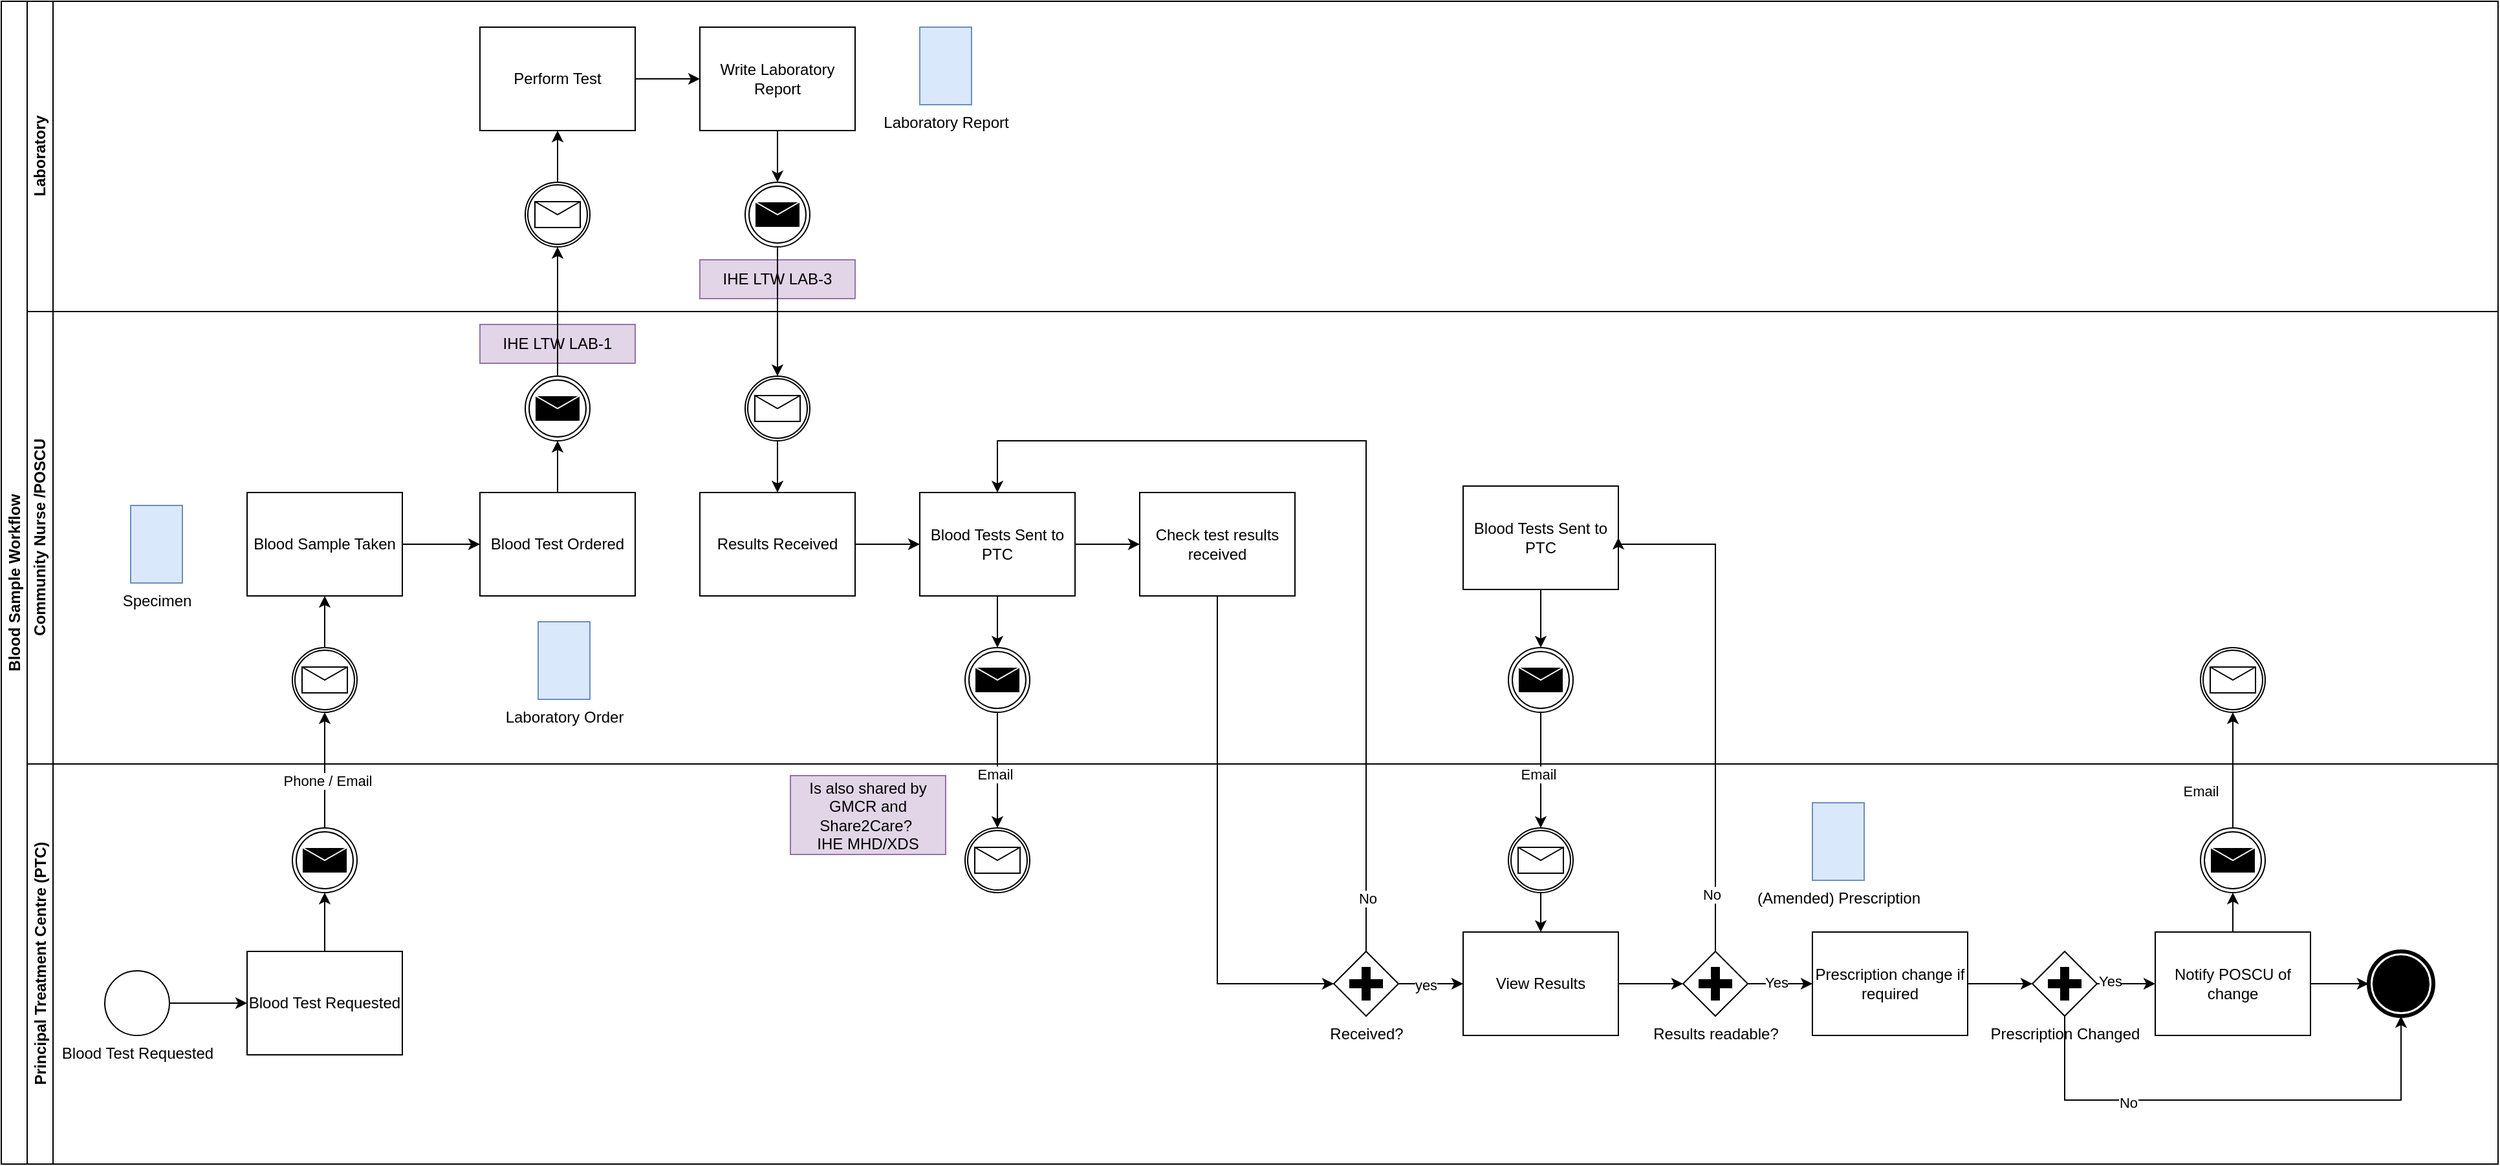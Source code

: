 <mxfile version="27.2.0">
  <diagram name="Page-1" id="I6yiy8-FwmSt9BRKA5Un">
    <mxGraphModel grid="1" page="1" gridSize="10" guides="1" tooltips="1" connect="1" arrows="1" fold="1" pageScale="1" pageWidth="827" pageHeight="1169" math="0" shadow="0">
      <root>
        <mxCell id="0" />
        <mxCell id="1" parent="0" />
        <mxCell id="Orzkbio7bsuzaI2YOfJl-1" value="Blood Sample Workflow" style="swimlane;html=1;childLayout=stackLayout;resizeParent=1;resizeParentMax=0;horizontal=0;startSize=20;horizontalStack=0;whiteSpace=wrap;" vertex="1" parent="1">
          <mxGeometry x="170" y="270" width="1930" height="899.5" as="geometry" />
        </mxCell>
        <mxCell id="Orzkbio7bsuzaI2YOfJl-2" value="Laboratory" style="swimlane;html=1;startSize=20;horizontal=0;" vertex="1" parent="Orzkbio7bsuzaI2YOfJl-1">
          <mxGeometry x="20" width="1910" height="240" as="geometry" />
        </mxCell>
        <mxCell id="Orzkbio7bsuzaI2YOfJl-20" value="" style="points=[[0.145,0.145,0],[0.5,0,0],[0.855,0.145,0],[1,0.5,0],[0.855,0.855,0],[0.5,1,0],[0.145,0.855,0],[0,0.5,0]];shape=mxgraph.bpmn.event;html=1;verticalLabelPosition=bottom;labelBackgroundColor=#ffffff;verticalAlign=top;align=center;perimeter=ellipsePerimeter;outlineConnect=0;aspect=fixed;outline=catching;symbol=message;" vertex="1" parent="Orzkbio7bsuzaI2YOfJl-2">
          <mxGeometry x="385" y="140" width="50" height="50" as="geometry" />
        </mxCell>
        <mxCell id="Orzkbio7bsuzaI2YOfJl-21" value="Perform Test" style="points=[[0.25,0,0],[0.5,0,0],[0.75,0,0],[1,0.25,0],[1,0.5,0],[1,0.75,0],[0.75,1,0],[0.5,1,0],[0.25,1,0],[0,0.75,0],[0,0.5,0],[0,0.25,0]];shape=mxgraph.bpmn.task2;whiteSpace=wrap;rectStyle=rounded;size=10;html=1;container=1;expand=0;collapsible=0;taskMarker=abstract;" vertex="1" parent="Orzkbio7bsuzaI2YOfJl-2">
          <mxGeometry x="350" y="20" width="120" height="80" as="geometry" />
        </mxCell>
        <mxCell id="Orzkbio7bsuzaI2YOfJl-24" style="edgeStyle=orthogonalEdgeStyle;rounded=0;orthogonalLoop=1;jettySize=auto;html=1;entryX=0.5;entryY=1;entryDx=0;entryDy=0;entryPerimeter=0;" edge="1" parent="Orzkbio7bsuzaI2YOfJl-2" source="Orzkbio7bsuzaI2YOfJl-20" target="Orzkbio7bsuzaI2YOfJl-21">
          <mxGeometry relative="1" as="geometry" />
        </mxCell>
        <mxCell id="Orzkbio7bsuzaI2YOfJl-27" value="" style="points=[[0.145,0.145,0],[0.5,0,0],[0.855,0.145,0],[1,0.5,0],[0.855,0.855,0],[0.5,1,0],[0.145,0.855,0],[0,0.5,0]];shape=mxgraph.bpmn.event;html=1;verticalLabelPosition=bottom;labelBackgroundColor=#ffffff;verticalAlign=top;align=center;perimeter=ellipsePerimeter;outlineConnect=0;aspect=fixed;outline=throwing;symbol=message;" vertex="1" parent="Orzkbio7bsuzaI2YOfJl-2">
          <mxGeometry x="555" y="140" width="50" height="50" as="geometry" />
        </mxCell>
        <mxCell id="Orzkbio7bsuzaI2YOfJl-30" value="Laboratory Report" style="shape=mxgraph.bpmn.data2;labelPosition=center;verticalLabelPosition=bottom;align=center;verticalAlign=top;size=15;html=1;bpmnTransferType=output;fillColor=#dae8fc;strokeColor=#6c8ebf;" vertex="1" parent="Orzkbio7bsuzaI2YOfJl-2">
          <mxGeometry x="690" y="20" width="40" height="60" as="geometry" />
        </mxCell>
        <mxCell id="Orzkbio7bsuzaI2YOfJl-35" value="IHE LTW LAB-3" style="rounded=0;whiteSpace=wrap;html=1;fillColor=#e1d5e7;strokeColor=#9673a6;" vertex="1" parent="Orzkbio7bsuzaI2YOfJl-2">
          <mxGeometry x="520" y="200" width="120" height="30" as="geometry" />
        </mxCell>
        <mxCell id="Orzkbio7bsuzaI2YOfJl-5" value="Community Nurse /POSCU" style="swimlane;html=1;startSize=20;horizontal=0;" vertex="1" parent="Orzkbio7bsuzaI2YOfJl-1">
          <mxGeometry x="20" y="240" width="1910" height="350" as="geometry" />
        </mxCell>
        <mxCell id="Orzkbio7bsuzaI2YOfJl-11" value="" style="points=[[0.145,0.145,0],[0.5,0,0],[0.855,0.145,0],[1,0.5,0],[0.855,0.855,0],[0.5,1,0],[0.145,0.855,0],[0,0.5,0]];shape=mxgraph.bpmn.event;html=1;verticalLabelPosition=bottom;labelBackgroundColor=#ffffff;verticalAlign=top;align=center;perimeter=ellipsePerimeter;outlineConnect=0;aspect=fixed;outline=catching;symbol=message;" vertex="1" parent="Orzkbio7bsuzaI2YOfJl-5">
          <mxGeometry x="205" y="260" width="50" height="50" as="geometry" />
        </mxCell>
        <mxCell id="Orzkbio7bsuzaI2YOfJl-18" style="edgeStyle=orthogonalEdgeStyle;rounded=0;orthogonalLoop=1;jettySize=auto;html=1;" edge="1" parent="Orzkbio7bsuzaI2YOfJl-5" source="Orzkbio7bsuzaI2YOfJl-14" target="Orzkbio7bsuzaI2YOfJl-17">
          <mxGeometry relative="1" as="geometry" />
        </mxCell>
        <mxCell id="Orzkbio7bsuzaI2YOfJl-14" value="Blood Sample Taken" style="points=[[0.25,0,0],[0.5,0,0],[0.75,0,0],[1,0.25,0],[1,0.5,0],[1,0.75,0],[0.75,1,0],[0.5,1,0],[0.25,1,0],[0,0.75,0],[0,0.5,0],[0,0.25,0]];shape=mxgraph.bpmn.task2;whiteSpace=wrap;rectStyle=rounded;size=10;html=1;container=1;expand=0;collapsible=0;taskMarker=abstract;" vertex="1" parent="Orzkbio7bsuzaI2YOfJl-5">
          <mxGeometry x="170" y="140" width="120" height="80" as="geometry" />
        </mxCell>
        <mxCell id="Orzkbio7bsuzaI2YOfJl-15" style="edgeStyle=orthogonalEdgeStyle;rounded=0;orthogonalLoop=1;jettySize=auto;html=1;entryX=0.5;entryY=1;entryDx=0;entryDy=0;entryPerimeter=0;" edge="1" parent="Orzkbio7bsuzaI2YOfJl-5" source="Orzkbio7bsuzaI2YOfJl-11" target="Orzkbio7bsuzaI2YOfJl-14">
          <mxGeometry relative="1" as="geometry" />
        </mxCell>
        <mxCell id="Orzkbio7bsuzaI2YOfJl-16" value="Specimen" style="shape=mxgraph.bpmn.data2;labelPosition=center;verticalLabelPosition=bottom;align=center;verticalAlign=top;size=15;html=1;bpmnTransferType=output;fillColor=#dae8fc;strokeColor=#6c8ebf;" vertex="1" parent="Orzkbio7bsuzaI2YOfJl-5">
          <mxGeometry x="80" y="150" width="40" height="60" as="geometry" />
        </mxCell>
        <mxCell id="Orzkbio7bsuzaI2YOfJl-17" value="Blood Test Ordered" style="points=[[0.25,0,0],[0.5,0,0],[0.75,0,0],[1,0.25,0],[1,0.5,0],[1,0.75,0],[0.75,1,0],[0.5,1,0],[0.25,1,0],[0,0.75,0],[0,0.5,0],[0,0.25,0]];shape=mxgraph.bpmn.task2;whiteSpace=wrap;rectStyle=rounded;size=10;html=1;container=1;expand=0;collapsible=0;taskMarker=abstract;" vertex="1" parent="Orzkbio7bsuzaI2YOfJl-5">
          <mxGeometry x="350" y="140" width="120" height="80" as="geometry" />
        </mxCell>
        <mxCell id="Orzkbio7bsuzaI2YOfJl-19" value="" style="points=[[0.145,0.145,0],[0.5,0,0],[0.855,0.145,0],[1,0.5,0],[0.855,0.855,0],[0.5,1,0],[0.145,0.855,0],[0,0.5,0]];shape=mxgraph.bpmn.event;html=1;verticalLabelPosition=bottom;labelBackgroundColor=#ffffff;verticalAlign=top;align=center;perimeter=ellipsePerimeter;outlineConnect=0;aspect=fixed;outline=throwing;symbol=message;" vertex="1" parent="Orzkbio7bsuzaI2YOfJl-5">
          <mxGeometry x="385" y="50" width="50" height="50" as="geometry" />
        </mxCell>
        <mxCell id="Orzkbio7bsuzaI2YOfJl-22" style="edgeStyle=orthogonalEdgeStyle;rounded=0;orthogonalLoop=1;jettySize=auto;html=1;entryX=0.5;entryY=1;entryDx=0;entryDy=0;entryPerimeter=0;" edge="1" parent="Orzkbio7bsuzaI2YOfJl-5" source="Orzkbio7bsuzaI2YOfJl-17" target="Orzkbio7bsuzaI2YOfJl-19">
          <mxGeometry relative="1" as="geometry" />
        </mxCell>
        <mxCell id="Orzkbio7bsuzaI2YOfJl-29" value="Laboratory Order" style="shape=mxgraph.bpmn.data2;labelPosition=center;verticalLabelPosition=bottom;align=center;verticalAlign=top;size=15;html=1;bpmnTransferType=output;fillColor=#dae8fc;strokeColor=#6c8ebf;" vertex="1" parent="Orzkbio7bsuzaI2YOfJl-5">
          <mxGeometry x="395" y="240" width="40" height="60" as="geometry" />
        </mxCell>
        <mxCell id="Orzkbio7bsuzaI2YOfJl-37" style="edgeStyle=orthogonalEdgeStyle;rounded=0;orthogonalLoop=1;jettySize=auto;html=1;" edge="1" parent="Orzkbio7bsuzaI2YOfJl-5" source="Orzkbio7bsuzaI2YOfJl-31" target="Orzkbio7bsuzaI2YOfJl-36">
          <mxGeometry relative="1" as="geometry" />
        </mxCell>
        <mxCell id="Orzkbio7bsuzaI2YOfJl-31" value="" style="points=[[0.145,0.145,0],[0.5,0,0],[0.855,0.145,0],[1,0.5,0],[0.855,0.855,0],[0.5,1,0],[0.145,0.855,0],[0,0.5,0]];shape=mxgraph.bpmn.event;html=1;verticalLabelPosition=bottom;labelBackgroundColor=#ffffff;verticalAlign=top;align=center;perimeter=ellipsePerimeter;outlineConnect=0;aspect=fixed;outline=catching;symbol=message;" vertex="1" parent="Orzkbio7bsuzaI2YOfJl-5">
          <mxGeometry x="555" y="50" width="50" height="50" as="geometry" />
        </mxCell>
        <mxCell id="Orzkbio7bsuzaI2YOfJl-34" value="IHE LTW LAB-1" style="rounded=0;whiteSpace=wrap;html=1;fillColor=#e1d5e7;strokeColor=#9673a6;" vertex="1" parent="Orzkbio7bsuzaI2YOfJl-5">
          <mxGeometry x="350" y="10" width="120" height="30" as="geometry" />
        </mxCell>
        <mxCell id="Orzkbio7bsuzaI2YOfJl-39" style="edgeStyle=orthogonalEdgeStyle;rounded=0;orthogonalLoop=1;jettySize=auto;html=1;" edge="1" parent="Orzkbio7bsuzaI2YOfJl-5" source="Orzkbio7bsuzaI2YOfJl-36" target="Orzkbio7bsuzaI2YOfJl-38">
          <mxGeometry relative="1" as="geometry" />
        </mxCell>
        <mxCell id="Orzkbio7bsuzaI2YOfJl-36" value="Results Received" style="points=[[0.25,0,0],[0.5,0,0],[0.75,0,0],[1,0.25,0],[1,0.5,0],[1,0.75,0],[0.75,1,0],[0.5,1,0],[0.25,1,0],[0,0.75,0],[0,0.5,0],[0,0.25,0]];shape=mxgraph.bpmn.task2;whiteSpace=wrap;rectStyle=rounded;size=10;html=1;container=1;expand=0;collapsible=0;taskMarker=abstract;" vertex="1" parent="Orzkbio7bsuzaI2YOfJl-5">
          <mxGeometry x="520" y="140" width="120" height="80" as="geometry" />
        </mxCell>
        <mxCell id="Orzkbio7bsuzaI2YOfJl-38" value="Blood Tests Sent to PTC" style="points=[[0.25,0,0],[0.5,0,0],[0.75,0,0],[1,0.25,0],[1,0.5,0],[1,0.75,0],[0.75,1,0],[0.5,1,0],[0.25,1,0],[0,0.75,0],[0,0.5,0],[0,0.25,0]];shape=mxgraph.bpmn.task2;whiteSpace=wrap;rectStyle=rounded;size=10;html=1;container=1;expand=0;collapsible=0;taskMarker=abstract;" vertex="1" parent="Orzkbio7bsuzaI2YOfJl-5">
          <mxGeometry x="690" y="140" width="120" height="80" as="geometry" />
        </mxCell>
        <mxCell id="Orzkbio7bsuzaI2YOfJl-40" value="" style="points=[[0.145,0.145,0],[0.5,0,0],[0.855,0.145,0],[1,0.5,0],[0.855,0.855,0],[0.5,1,0],[0.145,0.855,0],[0,0.5,0]];shape=mxgraph.bpmn.event;html=1;verticalLabelPosition=bottom;labelBackgroundColor=#ffffff;verticalAlign=top;align=center;perimeter=ellipsePerimeter;outlineConnect=0;aspect=fixed;outline=throwing;symbol=message;" vertex="1" parent="Orzkbio7bsuzaI2YOfJl-5">
          <mxGeometry x="725" y="260" width="50" height="50" as="geometry" />
        </mxCell>
        <mxCell id="Orzkbio7bsuzaI2YOfJl-41" style="edgeStyle=orthogonalEdgeStyle;rounded=0;orthogonalLoop=1;jettySize=auto;html=1;entryX=0.5;entryY=0;entryDx=0;entryDy=0;entryPerimeter=0;" edge="1" parent="Orzkbio7bsuzaI2YOfJl-5" source="Orzkbio7bsuzaI2YOfJl-38" target="Orzkbio7bsuzaI2YOfJl-40">
          <mxGeometry relative="1" as="geometry" />
        </mxCell>
        <mxCell id="Orzkbio7bsuzaI2YOfJl-46" value="Check test results received" style="points=[[0.25,0,0],[0.5,0,0],[0.75,0,0],[1,0.25,0],[1,0.5,0],[1,0.75,0],[0.75,1,0],[0.5,1,0],[0.25,1,0],[0,0.75,0],[0,0.5,0],[0,0.25,0]];shape=mxgraph.bpmn.task2;whiteSpace=wrap;rectStyle=rounded;size=10;html=1;container=1;expand=0;collapsible=0;taskMarker=abstract;" vertex="1" parent="Orzkbio7bsuzaI2YOfJl-5">
          <mxGeometry x="860" y="140" width="120" height="80" as="geometry" />
        </mxCell>
        <mxCell id="Orzkbio7bsuzaI2YOfJl-47" style="edgeStyle=orthogonalEdgeStyle;rounded=0;orthogonalLoop=1;jettySize=auto;html=1;entryX=0;entryY=0.5;entryDx=0;entryDy=0;entryPerimeter=0;" edge="1" parent="Orzkbio7bsuzaI2YOfJl-5" source="Orzkbio7bsuzaI2YOfJl-38" target="Orzkbio7bsuzaI2YOfJl-46">
          <mxGeometry relative="1" as="geometry" />
        </mxCell>
        <mxCell id="Orzkbio7bsuzaI2YOfJl-56" value="Blood Tests Sent to PTC" style="points=[[0.25,0,0],[0.5,0,0],[0.75,0,0],[1,0.25,0],[1,0.5,0],[1,0.75,0],[0.75,1,0],[0.5,1,0],[0.25,1,0],[0,0.75,0],[0,0.5,0],[0,0.25,0]];shape=mxgraph.bpmn.task2;whiteSpace=wrap;rectStyle=rounded;size=10;html=1;container=1;expand=0;collapsible=0;taskMarker=abstract;" vertex="1" parent="Orzkbio7bsuzaI2YOfJl-5">
          <mxGeometry x="1110" y="135" width="120" height="80" as="geometry" />
        </mxCell>
        <mxCell id="Orzkbio7bsuzaI2YOfJl-59" value="" style="points=[[0.145,0.145,0],[0.5,0,0],[0.855,0.145,0],[1,0.5,0],[0.855,0.855,0],[0.5,1,0],[0.145,0.855,0],[0,0.5,0]];shape=mxgraph.bpmn.event;html=1;verticalLabelPosition=bottom;labelBackgroundColor=#ffffff;verticalAlign=top;align=center;perimeter=ellipsePerimeter;outlineConnect=0;aspect=fixed;outline=throwing;symbol=message;" vertex="1" parent="Orzkbio7bsuzaI2YOfJl-5">
          <mxGeometry x="1145" y="260" width="50" height="50" as="geometry" />
        </mxCell>
        <mxCell id="Orzkbio7bsuzaI2YOfJl-63" style="edgeStyle=orthogonalEdgeStyle;rounded=0;orthogonalLoop=1;jettySize=auto;html=1;entryX=0.5;entryY=0;entryDx=0;entryDy=0;entryPerimeter=0;" edge="1" parent="Orzkbio7bsuzaI2YOfJl-5" source="Orzkbio7bsuzaI2YOfJl-56" target="Orzkbio7bsuzaI2YOfJl-59">
          <mxGeometry relative="1" as="geometry" />
        </mxCell>
        <mxCell id="Orzkbio7bsuzaI2YOfJl-74" value="" style="points=[[0.145,0.145,0],[0.5,0,0],[0.855,0.145,0],[1,0.5,0],[0.855,0.855,0],[0.5,1,0],[0.145,0.855,0],[0,0.5,0]];shape=mxgraph.bpmn.event;html=1;verticalLabelPosition=bottom;labelBackgroundColor=#ffffff;verticalAlign=top;align=center;perimeter=ellipsePerimeter;outlineConnect=0;aspect=fixed;outline=catching;symbol=message;" vertex="1" parent="Orzkbio7bsuzaI2YOfJl-5">
          <mxGeometry x="1680" y="260" width="50" height="50" as="geometry" />
        </mxCell>
        <mxCell id="Orzkbio7bsuzaI2YOfJl-3" value="Principal Treatment Centre (PTC)" style="swimlane;html=1;startSize=20;horizontal=0;" vertex="1" parent="Orzkbio7bsuzaI2YOfJl-1">
          <mxGeometry x="20" y="590" width="1910" height="309.5" as="geometry" />
        </mxCell>
        <mxCell id="Orzkbio7bsuzaI2YOfJl-8" style="edgeStyle=orthogonalEdgeStyle;rounded=0;orthogonalLoop=1;jettySize=auto;html=1;" edge="1" parent="Orzkbio7bsuzaI2YOfJl-3" source="Orzkbio7bsuzaI2YOfJl-6" target="Orzkbio7bsuzaI2YOfJl-7">
          <mxGeometry relative="1" as="geometry" />
        </mxCell>
        <mxCell id="Orzkbio7bsuzaI2YOfJl-6" value="Blood Test Requested&lt;div&gt;&lt;br&gt;&lt;/div&gt;" style="points=[[0.145,0.145,0],[0.5,0,0],[0.855,0.145,0],[1,0.5,0],[0.855,0.855,0],[0.5,1,0],[0.145,0.855,0],[0,0.5,0]];shape=mxgraph.bpmn.event;html=1;verticalLabelPosition=bottom;labelBackgroundColor=#ffffff;verticalAlign=top;align=center;perimeter=ellipsePerimeter;outlineConnect=0;aspect=fixed;outline=standard;symbol=general;" vertex="1" parent="Orzkbio7bsuzaI2YOfJl-3">
          <mxGeometry x="60" y="160" width="50" height="50" as="geometry" />
        </mxCell>
        <mxCell id="Orzkbio7bsuzaI2YOfJl-7" value="Blood Test Requested" style="points=[[0.25,0,0],[0.5,0,0],[0.75,0,0],[1,0.25,0],[1,0.5,0],[1,0.75,0],[0.75,1,0],[0.5,1,0],[0.25,1,0],[0,0.75,0],[0,0.5,0],[0,0.25,0]];shape=mxgraph.bpmn.task2;whiteSpace=wrap;rectStyle=rounded;size=10;html=1;container=1;expand=0;collapsible=0;taskMarker=abstract;" vertex="1" parent="Orzkbio7bsuzaI2YOfJl-3">
          <mxGeometry x="170" y="145" width="120" height="80" as="geometry" />
        </mxCell>
        <mxCell id="Orzkbio7bsuzaI2YOfJl-9" value="" style="points=[[0.145,0.145,0],[0.5,0,0],[0.855,0.145,0],[1,0.5,0],[0.855,0.855,0],[0.5,1,0],[0.145,0.855,0],[0,0.5,0]];shape=mxgraph.bpmn.event;html=1;verticalLabelPosition=bottom;labelBackgroundColor=#ffffff;verticalAlign=top;align=center;perimeter=ellipsePerimeter;outlineConnect=0;aspect=fixed;outline=throwing;symbol=message;" vertex="1" parent="Orzkbio7bsuzaI2YOfJl-3">
          <mxGeometry x="205" y="49.5" width="50" height="50" as="geometry" />
        </mxCell>
        <mxCell id="Orzkbio7bsuzaI2YOfJl-10" style="edgeStyle=orthogonalEdgeStyle;rounded=0;orthogonalLoop=1;jettySize=auto;html=1;entryX=0.5;entryY=1;entryDx=0;entryDy=0;entryPerimeter=0;" edge="1" parent="Orzkbio7bsuzaI2YOfJl-3" source="Orzkbio7bsuzaI2YOfJl-7" target="Orzkbio7bsuzaI2YOfJl-9">
          <mxGeometry relative="1" as="geometry" />
        </mxCell>
        <mxCell id="Orzkbio7bsuzaI2YOfJl-42" value="" style="points=[[0.145,0.145,0],[0.5,0,0],[0.855,0.145,0],[1,0.5,0],[0.855,0.855,0],[0.5,1,0],[0.145,0.855,0],[0,0.5,0]];shape=mxgraph.bpmn.event;html=1;verticalLabelPosition=bottom;labelBackgroundColor=#ffffff;verticalAlign=top;align=center;perimeter=ellipsePerimeter;outlineConnect=0;aspect=fixed;outline=catching;symbol=message;" vertex="1" parent="Orzkbio7bsuzaI2YOfJl-3">
          <mxGeometry x="725" y="49.5" width="50" height="50" as="geometry" />
        </mxCell>
        <mxCell id="Orzkbio7bsuzaI2YOfJl-45" value="Is also shared by GMCR and Share2Care?&amp;nbsp;&lt;br&gt;IHE MHD/XDS" style="rounded=0;whiteSpace=wrap;html=1;fillColor=#e1d5e7;strokeColor=#9673a6;" vertex="1" parent="Orzkbio7bsuzaI2YOfJl-3">
          <mxGeometry x="590" y="9" width="120" height="61" as="geometry" />
        </mxCell>
        <mxCell id="Orzkbio7bsuzaI2YOfJl-53" style="edgeStyle=orthogonalEdgeStyle;rounded=0;orthogonalLoop=1;jettySize=auto;html=1;" edge="1" parent="Orzkbio7bsuzaI2YOfJl-3" source="Orzkbio7bsuzaI2YOfJl-48" target="Orzkbio7bsuzaI2YOfJl-52">
          <mxGeometry relative="1" as="geometry" />
        </mxCell>
        <mxCell id="Orzkbio7bsuzaI2YOfJl-67" value="yes" style="edgeLabel;html=1;align=center;verticalAlign=middle;resizable=0;points=[];" connectable="0" vertex="1" parent="Orzkbio7bsuzaI2YOfJl-53">
          <mxGeometry x="-0.183" y="-1" relative="1" as="geometry">
            <mxPoint as="offset" />
          </mxGeometry>
        </mxCell>
        <mxCell id="Orzkbio7bsuzaI2YOfJl-48" value="Received?" style="points=[[0.25,0.25,0],[0.5,0,0],[0.75,0.25,0],[1,0.5,0],[0.75,0.75,0],[0.5,1,0],[0.25,0.75,0],[0,0.5,0]];shape=mxgraph.bpmn.gateway2;html=1;verticalLabelPosition=bottom;labelBackgroundColor=#ffffff;verticalAlign=top;align=center;perimeter=rhombusPerimeter;outlineConnect=0;outline=none;symbol=none;gwType=parallel;" vertex="1" parent="Orzkbio7bsuzaI2YOfJl-3">
          <mxGeometry x="1010" y="145" width="50" height="50" as="geometry" />
        </mxCell>
        <mxCell id="Orzkbio7bsuzaI2YOfJl-52" value="View Results" style="points=[[0.25,0,0],[0.5,0,0],[0.75,0,0],[1,0.25,0],[1,0.5,0],[1,0.75,0],[0.75,1,0],[0.5,1,0],[0.25,1,0],[0,0.75,0],[0,0.5,0],[0,0.25,0]];shape=mxgraph.bpmn.task2;whiteSpace=wrap;rectStyle=rounded;size=10;html=1;container=1;expand=0;collapsible=0;taskMarker=abstract;" vertex="1" parent="Orzkbio7bsuzaI2YOfJl-3">
          <mxGeometry x="1110" y="130" width="120" height="80" as="geometry" />
        </mxCell>
        <mxCell id="Orzkbio7bsuzaI2YOfJl-66" style="edgeStyle=orthogonalEdgeStyle;rounded=0;orthogonalLoop=1;jettySize=auto;html=1;" edge="1" parent="Orzkbio7bsuzaI2YOfJl-3" source="Orzkbio7bsuzaI2YOfJl-54" target="Orzkbio7bsuzaI2YOfJl-65">
          <mxGeometry relative="1" as="geometry" />
        </mxCell>
        <mxCell id="Orzkbio7bsuzaI2YOfJl-68" value="Yes" style="edgeLabel;html=1;align=center;verticalAlign=middle;resizable=0;points=[];" connectable="0" vertex="1" parent="Orzkbio7bsuzaI2YOfJl-66">
          <mxGeometry x="-0.133" y="1" relative="1" as="geometry">
            <mxPoint as="offset" />
          </mxGeometry>
        </mxCell>
        <mxCell id="Orzkbio7bsuzaI2YOfJl-54" value="Results readable?" style="points=[[0.25,0.25,0],[0.5,0,0],[0.75,0.25,0],[1,0.5,0],[0.75,0.75,0],[0.5,1,0],[0.25,0.75,0],[0,0.5,0]];shape=mxgraph.bpmn.gateway2;html=1;verticalLabelPosition=bottom;labelBackgroundColor=#ffffff;verticalAlign=top;align=center;perimeter=rhombusPerimeter;outlineConnect=0;outline=none;symbol=none;gwType=parallel;" vertex="1" parent="Orzkbio7bsuzaI2YOfJl-3">
          <mxGeometry x="1280" y="145" width="50" height="50" as="geometry" />
        </mxCell>
        <mxCell id="Orzkbio7bsuzaI2YOfJl-55" style="edgeStyle=orthogonalEdgeStyle;rounded=0;orthogonalLoop=1;jettySize=auto;html=1;entryX=0;entryY=0.5;entryDx=0;entryDy=0;entryPerimeter=0;" edge="1" parent="Orzkbio7bsuzaI2YOfJl-3" source="Orzkbio7bsuzaI2YOfJl-52" target="Orzkbio7bsuzaI2YOfJl-54">
          <mxGeometry relative="1" as="geometry" />
        </mxCell>
        <mxCell id="Orzkbio7bsuzaI2YOfJl-64" style="edgeStyle=orthogonalEdgeStyle;rounded=0;orthogonalLoop=1;jettySize=auto;html=1;" edge="1" parent="Orzkbio7bsuzaI2YOfJl-3" source="Orzkbio7bsuzaI2YOfJl-60" target="Orzkbio7bsuzaI2YOfJl-52">
          <mxGeometry relative="1" as="geometry" />
        </mxCell>
        <mxCell id="Orzkbio7bsuzaI2YOfJl-60" value="" style="points=[[0.145,0.145,0],[0.5,0,0],[0.855,0.145,0],[1,0.5,0],[0.855,0.855,0],[0.5,1,0],[0.145,0.855,0],[0,0.5,0]];shape=mxgraph.bpmn.event;html=1;verticalLabelPosition=bottom;labelBackgroundColor=#ffffff;verticalAlign=top;align=center;perimeter=ellipsePerimeter;outlineConnect=0;aspect=fixed;outline=catching;symbol=message;" vertex="1" parent="Orzkbio7bsuzaI2YOfJl-3">
          <mxGeometry x="1145" y="49.5" width="50" height="50" as="geometry" />
        </mxCell>
        <mxCell id="Orzkbio7bsuzaI2YOfJl-65" value="Prescription change if required" style="points=[[0.25,0,0],[0.5,0,0],[0.75,0,0],[1,0.25,0],[1,0.5,0],[1,0.75,0],[0.75,1,0],[0.5,1,0],[0.25,1,0],[0,0.75,0],[0,0.5,0],[0,0.25,0]];shape=mxgraph.bpmn.task2;whiteSpace=wrap;rectStyle=rounded;size=10;html=1;container=1;expand=0;collapsible=0;taskMarker=abstract;" vertex="1" parent="Orzkbio7bsuzaI2YOfJl-3">
          <mxGeometry x="1380" y="130" width="120" height="80" as="geometry" />
        </mxCell>
        <mxCell id="Orzkbio7bsuzaI2YOfJl-69" value="(Amended) Prescription" style="shape=mxgraph.bpmn.data2;labelPosition=center;verticalLabelPosition=bottom;align=center;verticalAlign=top;size=15;html=1;bpmnTransferType=output;fillColor=#dae8fc;strokeColor=#6c8ebf;" vertex="1" parent="Orzkbio7bsuzaI2YOfJl-3">
          <mxGeometry x="1380" y="30" width="40" height="60" as="geometry" />
        </mxCell>
        <mxCell id="Orzkbio7bsuzaI2YOfJl-70" value="Prescription Changed" style="points=[[0.25,0.25,0],[0.5,0,0],[0.75,0.25,0],[1,0.5,0],[0.75,0.75,0],[0.5,1,0],[0.25,0.75,0],[0,0.5,0]];shape=mxgraph.bpmn.gateway2;html=1;verticalLabelPosition=bottom;labelBackgroundColor=#ffffff;verticalAlign=top;align=center;perimeter=rhombusPerimeter;outlineConnect=0;outline=none;symbol=none;gwType=parallel;" vertex="1" parent="Orzkbio7bsuzaI2YOfJl-3">
          <mxGeometry x="1550" y="145" width="50" height="50" as="geometry" />
        </mxCell>
        <mxCell id="Orzkbio7bsuzaI2YOfJl-71" style="edgeStyle=orthogonalEdgeStyle;rounded=0;orthogonalLoop=1;jettySize=auto;html=1;entryX=0;entryY=0.5;entryDx=0;entryDy=0;entryPerimeter=0;" edge="1" parent="Orzkbio7bsuzaI2YOfJl-3" source="Orzkbio7bsuzaI2YOfJl-65" target="Orzkbio7bsuzaI2YOfJl-70">
          <mxGeometry relative="1" as="geometry" />
        </mxCell>
        <mxCell id="Orzkbio7bsuzaI2YOfJl-73" value="" style="points=[[0.145,0.145,0],[0.5,0,0],[0.855,0.145,0],[1,0.5,0],[0.855,0.855,0],[0.5,1,0],[0.145,0.855,0],[0,0.5,0]];shape=mxgraph.bpmn.event;html=1;verticalLabelPosition=bottom;labelBackgroundColor=#ffffff;verticalAlign=top;align=center;perimeter=ellipsePerimeter;outlineConnect=0;aspect=fixed;outline=throwing;symbol=message;" vertex="1" parent="Orzkbio7bsuzaI2YOfJl-3">
          <mxGeometry x="1680" y="49.5" width="50" height="50" as="geometry" />
        </mxCell>
        <mxCell id="Orzkbio7bsuzaI2YOfJl-72" value="Notify POSCU of change" style="points=[[0.25,0,0],[0.5,0,0],[0.75,0,0],[1,0.25,0],[1,0.5,0],[1,0.75,0],[0.75,1,0],[0.5,1,0],[0.25,1,0],[0,0.75,0],[0,0.5,0],[0,0.25,0]];shape=mxgraph.bpmn.task2;whiteSpace=wrap;rectStyle=rounded;size=10;html=1;container=1;expand=0;collapsible=0;taskMarker=abstract;" vertex="1" parent="Orzkbio7bsuzaI2YOfJl-3">
          <mxGeometry x="1645" y="130" width="120" height="80" as="geometry" />
        </mxCell>
        <mxCell id="Orzkbio7bsuzaI2YOfJl-77" style="edgeStyle=orthogonalEdgeStyle;rounded=0;orthogonalLoop=1;jettySize=auto;html=1;" edge="1" parent="Orzkbio7bsuzaI2YOfJl-3" source="Orzkbio7bsuzaI2YOfJl-70" target="Orzkbio7bsuzaI2YOfJl-72">
          <mxGeometry relative="1" as="geometry" />
        </mxCell>
        <mxCell id="Orzkbio7bsuzaI2YOfJl-79" value="Yes" style="edgeLabel;html=1;align=center;verticalAlign=middle;resizable=0;points=[];" connectable="0" vertex="1" parent="Orzkbio7bsuzaI2YOfJl-77">
          <mxGeometry x="-0.556" y="2" relative="1" as="geometry">
            <mxPoint as="offset" />
          </mxGeometry>
        </mxCell>
        <mxCell id="Orzkbio7bsuzaI2YOfJl-78" style="edgeStyle=orthogonalEdgeStyle;rounded=0;orthogonalLoop=1;jettySize=auto;html=1;entryX=0.5;entryY=1;entryDx=0;entryDy=0;entryPerimeter=0;" edge="1" parent="Orzkbio7bsuzaI2YOfJl-3" source="Orzkbio7bsuzaI2YOfJl-72" target="Orzkbio7bsuzaI2YOfJl-73">
          <mxGeometry relative="1" as="geometry" />
        </mxCell>
        <mxCell id="Orzkbio7bsuzaI2YOfJl-80" value="" style="points=[[0.145,0.145,0],[0.5,0,0],[0.855,0.145,0],[1,0.5,0],[0.855,0.855,0],[0.5,1,0],[0.145,0.855,0],[0,0.5,0]];shape=mxgraph.bpmn.event;html=1;verticalLabelPosition=bottom;labelBackgroundColor=#ffffff;verticalAlign=top;align=center;perimeter=ellipsePerimeter;outlineConnect=0;aspect=fixed;outline=end;symbol=terminate;" vertex="1" parent="Orzkbio7bsuzaI2YOfJl-3">
          <mxGeometry x="1810" y="145" width="50" height="50" as="geometry" />
        </mxCell>
        <mxCell id="Orzkbio7bsuzaI2YOfJl-81" style="edgeStyle=orthogonalEdgeStyle;rounded=0;orthogonalLoop=1;jettySize=auto;html=1;entryX=0;entryY=0.5;entryDx=0;entryDy=0;entryPerimeter=0;" edge="1" parent="Orzkbio7bsuzaI2YOfJl-3" source="Orzkbio7bsuzaI2YOfJl-72" target="Orzkbio7bsuzaI2YOfJl-80">
          <mxGeometry relative="1" as="geometry" />
        </mxCell>
        <mxCell id="Orzkbio7bsuzaI2YOfJl-82" style="edgeStyle=orthogonalEdgeStyle;rounded=0;orthogonalLoop=1;jettySize=auto;html=1;entryX=0.5;entryY=1;entryDx=0;entryDy=0;entryPerimeter=0;" edge="1" parent="Orzkbio7bsuzaI2YOfJl-3" source="Orzkbio7bsuzaI2YOfJl-70" target="Orzkbio7bsuzaI2YOfJl-80">
          <mxGeometry relative="1" as="geometry">
            <Array as="points">
              <mxPoint x="1575" y="260" />
              <mxPoint x="1835" y="260" />
            </Array>
          </mxGeometry>
        </mxCell>
        <mxCell id="Orzkbio7bsuzaI2YOfJl-83" value="No" style="edgeLabel;html=1;align=center;verticalAlign=middle;resizable=0;points=[];" connectable="0" vertex="1" parent="Orzkbio7bsuzaI2YOfJl-82">
          <mxGeometry x="-0.415" y="-2" relative="1" as="geometry">
            <mxPoint as="offset" />
          </mxGeometry>
        </mxCell>
        <mxCell id="Orzkbio7bsuzaI2YOfJl-12" style="edgeStyle=orthogonalEdgeStyle;rounded=0;orthogonalLoop=1;jettySize=auto;html=1;entryX=0.5;entryY=1;entryDx=0;entryDy=0;entryPerimeter=0;" edge="1" parent="Orzkbio7bsuzaI2YOfJl-1" source="Orzkbio7bsuzaI2YOfJl-9" target="Orzkbio7bsuzaI2YOfJl-11">
          <mxGeometry relative="1" as="geometry" />
        </mxCell>
        <mxCell id="Orzkbio7bsuzaI2YOfJl-13" value="Phone / Email" style="edgeLabel;html=1;align=center;verticalAlign=middle;resizable=0;points=[];" connectable="0" vertex="1" parent="Orzkbio7bsuzaI2YOfJl-12">
          <mxGeometry x="-0.182" y="-2" relative="1" as="geometry">
            <mxPoint as="offset" />
          </mxGeometry>
        </mxCell>
        <mxCell id="Orzkbio7bsuzaI2YOfJl-23" value="" style="edgeStyle=orthogonalEdgeStyle;rounded=0;orthogonalLoop=1;jettySize=auto;html=1;" edge="1" parent="Orzkbio7bsuzaI2YOfJl-1" source="Orzkbio7bsuzaI2YOfJl-19" target="Orzkbio7bsuzaI2YOfJl-20">
          <mxGeometry relative="1" as="geometry" />
        </mxCell>
        <mxCell id="Orzkbio7bsuzaI2YOfJl-32" style="edgeStyle=orthogonalEdgeStyle;rounded=0;orthogonalLoop=1;jettySize=auto;html=1;" edge="1" parent="Orzkbio7bsuzaI2YOfJl-1" source="Orzkbio7bsuzaI2YOfJl-27" target="Orzkbio7bsuzaI2YOfJl-31">
          <mxGeometry relative="1" as="geometry" />
        </mxCell>
        <mxCell id="Orzkbio7bsuzaI2YOfJl-43" style="edgeStyle=orthogonalEdgeStyle;rounded=0;orthogonalLoop=1;jettySize=auto;html=1;entryX=0.5;entryY=0;entryDx=0;entryDy=0;entryPerimeter=0;" edge="1" parent="Orzkbio7bsuzaI2YOfJl-1" source="Orzkbio7bsuzaI2YOfJl-40" target="Orzkbio7bsuzaI2YOfJl-42">
          <mxGeometry relative="1" as="geometry" />
        </mxCell>
        <mxCell id="Orzkbio7bsuzaI2YOfJl-44" value="Email" style="edgeLabel;html=1;align=center;verticalAlign=middle;resizable=0;points=[];" connectable="0" vertex="1" parent="Orzkbio7bsuzaI2YOfJl-43">
          <mxGeometry x="0.065" y="-2" relative="1" as="geometry">
            <mxPoint as="offset" />
          </mxGeometry>
        </mxCell>
        <mxCell id="Orzkbio7bsuzaI2YOfJl-49" style="edgeStyle=orthogonalEdgeStyle;rounded=0;orthogonalLoop=1;jettySize=auto;html=1;entryX=0;entryY=0.5;entryDx=0;entryDy=0;entryPerimeter=0;" edge="1" parent="Orzkbio7bsuzaI2YOfJl-1" source="Orzkbio7bsuzaI2YOfJl-46" target="Orzkbio7bsuzaI2YOfJl-48">
          <mxGeometry relative="1" as="geometry">
            <Array as="points">
              <mxPoint x="940" y="760" />
            </Array>
          </mxGeometry>
        </mxCell>
        <mxCell id="Orzkbio7bsuzaI2YOfJl-50" style="edgeStyle=orthogonalEdgeStyle;rounded=0;orthogonalLoop=1;jettySize=auto;html=1;entryX=0.5;entryY=0;entryDx=0;entryDy=0;entryPerimeter=0;" edge="1" parent="Orzkbio7bsuzaI2YOfJl-1" source="Orzkbio7bsuzaI2YOfJl-48" target="Orzkbio7bsuzaI2YOfJl-38">
          <mxGeometry relative="1" as="geometry">
            <Array as="points">
              <mxPoint x="1055" y="340" />
              <mxPoint x="770" y="340" />
            </Array>
          </mxGeometry>
        </mxCell>
        <mxCell id="Orzkbio7bsuzaI2YOfJl-51" value="No" style="edgeLabel;html=1;align=center;verticalAlign=middle;resizable=0;points=[];" connectable="0" vertex="1" parent="Orzkbio7bsuzaI2YOfJl-50">
          <mxGeometry x="-0.886" y="-1" relative="1" as="geometry">
            <mxPoint as="offset" />
          </mxGeometry>
        </mxCell>
        <mxCell id="Orzkbio7bsuzaI2YOfJl-57" style="edgeStyle=orthogonalEdgeStyle;rounded=0;orthogonalLoop=1;jettySize=auto;html=1;entryX=1;entryY=0.5;entryDx=0;entryDy=0;entryPerimeter=0;exitX=0.5;exitY=0;exitDx=0;exitDy=0;exitPerimeter=0;" edge="1" parent="Orzkbio7bsuzaI2YOfJl-1" source="Orzkbio7bsuzaI2YOfJl-54" target="Orzkbio7bsuzaI2YOfJl-56">
          <mxGeometry relative="1" as="geometry">
            <Array as="points">
              <mxPoint x="1325" y="420" />
            </Array>
          </mxGeometry>
        </mxCell>
        <mxCell id="Orzkbio7bsuzaI2YOfJl-58" value="No" style="edgeLabel;html=1;align=center;verticalAlign=middle;resizable=0;points=[];" connectable="0" vertex="1" parent="Orzkbio7bsuzaI2YOfJl-57">
          <mxGeometry x="-0.778" y="3" relative="1" as="geometry">
            <mxPoint as="offset" />
          </mxGeometry>
        </mxCell>
        <mxCell id="Orzkbio7bsuzaI2YOfJl-61" style="edgeStyle=orthogonalEdgeStyle;rounded=0;orthogonalLoop=1;jettySize=auto;html=1;entryX=0.5;entryY=0;entryDx=0;entryDy=0;entryPerimeter=0;" edge="1" parent="Orzkbio7bsuzaI2YOfJl-1" source="Orzkbio7bsuzaI2YOfJl-59" target="Orzkbio7bsuzaI2YOfJl-60">
          <mxGeometry relative="1" as="geometry" />
        </mxCell>
        <mxCell id="Orzkbio7bsuzaI2YOfJl-62" value="Email" style="edgeLabel;html=1;align=center;verticalAlign=middle;resizable=0;points=[];" connectable="0" vertex="1" parent="Orzkbio7bsuzaI2YOfJl-61">
          <mxGeometry x="0.065" y="-2" relative="1" as="geometry">
            <mxPoint as="offset" />
          </mxGeometry>
        </mxCell>
        <mxCell id="Orzkbio7bsuzaI2YOfJl-75" style="edgeStyle=orthogonalEdgeStyle;rounded=0;orthogonalLoop=1;jettySize=auto;html=1;entryX=0.5;entryY=1;entryDx=0;entryDy=0;entryPerimeter=0;" edge="1" parent="Orzkbio7bsuzaI2YOfJl-1" source="Orzkbio7bsuzaI2YOfJl-73" target="Orzkbio7bsuzaI2YOfJl-74">
          <mxGeometry relative="1" as="geometry" />
        </mxCell>
        <mxCell id="Orzkbio7bsuzaI2YOfJl-76" value="Email" style="edgeLabel;html=1;align=center;verticalAlign=middle;resizable=0;points=[];" connectable="0" vertex="1" parent="Orzkbio7bsuzaI2YOfJl-75">
          <mxGeometry x="0.065" y="-2" relative="1" as="geometry">
            <mxPoint x="-27" y="19" as="offset" />
          </mxGeometry>
        </mxCell>
        <mxCell id="Orzkbio7bsuzaI2YOfJl-28" style="edgeStyle=orthogonalEdgeStyle;rounded=0;orthogonalLoop=1;jettySize=auto;html=1;" edge="1" parent="1" source="Orzkbio7bsuzaI2YOfJl-25" target="Orzkbio7bsuzaI2YOfJl-27">
          <mxGeometry relative="1" as="geometry" />
        </mxCell>
        <mxCell id="Orzkbio7bsuzaI2YOfJl-25" value="Write Laboratory Report" style="points=[[0.25,0,0],[0.5,0,0],[0.75,0,0],[1,0.25,0],[1,0.5,0],[1,0.75,0],[0.75,1,0],[0.5,1,0],[0.25,1,0],[0,0.75,0],[0,0.5,0],[0,0.25,0]];shape=mxgraph.bpmn.task2;whiteSpace=wrap;rectStyle=rounded;size=10;html=1;container=1;expand=0;collapsible=0;taskMarker=abstract;" vertex="1" parent="1">
          <mxGeometry x="710" y="290" width="120" height="80" as="geometry" />
        </mxCell>
        <mxCell id="Orzkbio7bsuzaI2YOfJl-26" style="edgeStyle=orthogonalEdgeStyle;rounded=0;orthogonalLoop=1;jettySize=auto;html=1;" edge="1" parent="1" source="Orzkbio7bsuzaI2YOfJl-21" target="Orzkbio7bsuzaI2YOfJl-25">
          <mxGeometry relative="1" as="geometry" />
        </mxCell>
      </root>
    </mxGraphModel>
  </diagram>
</mxfile>
